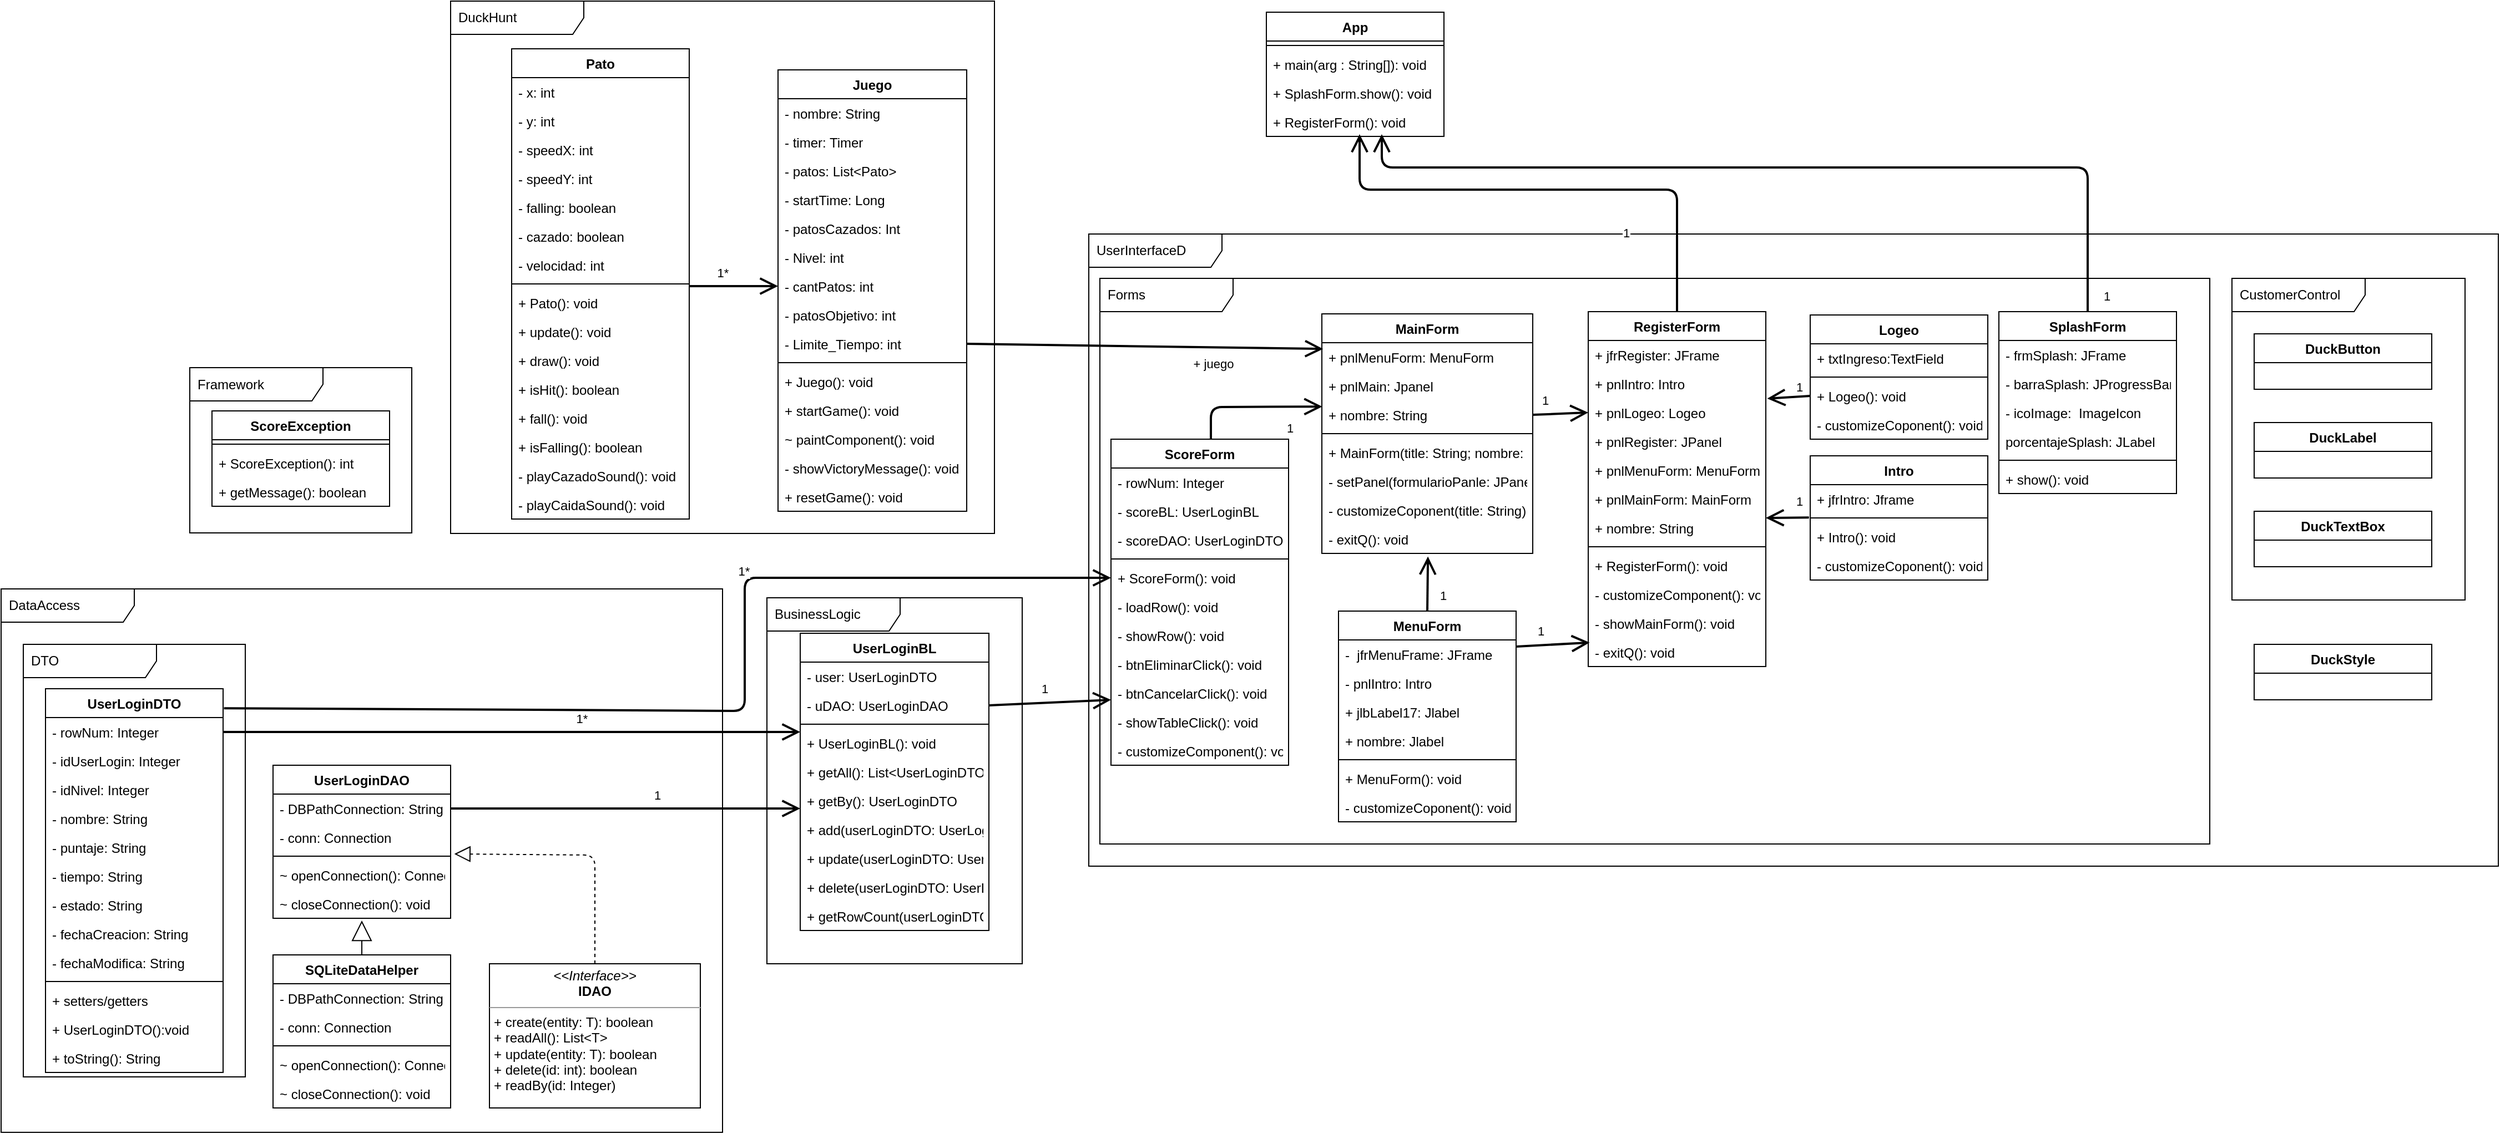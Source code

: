 <mxfile>
    <diagram id="MYpmCJZG7sY_jWjBJ4rT" name="Page-1">
        <mxGraphModel dx="1619" dy="1573" grid="1" gridSize="10" guides="1" tooltips="1" connect="1" arrows="1" fold="1" page="1" pageScale="1" pageWidth="850" pageHeight="1100" math="0" shadow="0">
            <root>
                <mxCell id="0"/>
                <mxCell id="1" parent="0"/>
                <mxCell id="252" value="DataAccess" style="shape=umlFrame;whiteSpace=wrap;html=1;width=120;height=30;boundedLbl=1;verticalAlign=middle;align=left;spacingLeft=5;" vertex="1" parent="1">
                    <mxGeometry x="-410" y="-510" width="650" height="490" as="geometry"/>
                </mxCell>
                <mxCell id="136" value="UserInterfaceD" style="shape=umlFrame;whiteSpace=wrap;html=1;width=120;height=30;boundedLbl=1;verticalAlign=middle;align=left;spacingLeft=5;" parent="1" vertex="1">
                    <mxGeometry x="570" y="-830" width="1270" height="570" as="geometry"/>
                </mxCell>
                <mxCell id="145" value="Forms" style="shape=umlFrame;whiteSpace=wrap;html=1;width=120;height=30;boundedLbl=1;verticalAlign=middle;align=left;spacingLeft=5;" vertex="1" parent="1">
                    <mxGeometry x="580" y="-790" width="1000" height="510" as="geometry"/>
                </mxCell>
                <mxCell id="135" value="DuckHunt" style="shape=umlFrame;whiteSpace=wrap;html=1;width=120;height=30;boundedLbl=1;verticalAlign=middle;align=left;spacingLeft=5;" parent="1" vertex="1">
                    <mxGeometry x="-5" y="-1040" width="490" height="480" as="geometry"/>
                </mxCell>
                <mxCell id="15" value="Juego" style="swimlane;fontStyle=1;align=center;verticalAlign=top;childLayout=stackLayout;horizontal=1;startSize=26;horizontalStack=0;resizeParent=1;resizeParentMax=0;resizeLast=0;collapsible=1;marginBottom=0;" parent="1" vertex="1">
                    <mxGeometry x="290" y="-978" width="170" height="398" as="geometry"/>
                </mxCell>
                <mxCell id="16" value="- nombre: String" style="text;strokeColor=none;fillColor=none;align=left;verticalAlign=top;spacingLeft=4;spacingRight=4;overflow=hidden;rotatable=0;points=[[0,0.5],[1,0.5]];portConstraint=eastwest;" parent="15" vertex="1">
                    <mxGeometry y="26" width="170" height="26" as="geometry"/>
                </mxCell>
                <mxCell id="71" value="- timer: Timer&#10;" style="text;strokeColor=none;fillColor=none;align=left;verticalAlign=top;spacingLeft=4;spacingRight=4;overflow=hidden;rotatable=0;points=[[0,0.5],[1,0.5]];portConstraint=eastwest;" parent="15" vertex="1">
                    <mxGeometry y="52" width="170" height="26" as="geometry"/>
                </mxCell>
                <mxCell id="70" value="- patos: List&lt;Pato&gt;&#10;" style="text;strokeColor=none;fillColor=none;align=left;verticalAlign=top;spacingLeft=4;spacingRight=4;overflow=hidden;rotatable=0;points=[[0,0.5],[1,0.5]];portConstraint=eastwest;" parent="15" vertex="1">
                    <mxGeometry y="78" width="170" height="26" as="geometry"/>
                </mxCell>
                <mxCell id="305" value="- startTime: Long&#10;" style="text;strokeColor=none;fillColor=none;align=left;verticalAlign=top;spacingLeft=4;spacingRight=4;overflow=hidden;rotatable=0;points=[[0,0.5],[1,0.5]];portConstraint=eastwest;" vertex="1" parent="15">
                    <mxGeometry y="104" width="170" height="26" as="geometry"/>
                </mxCell>
                <mxCell id="306" value="- patosCazados: Int&#10;" style="text;strokeColor=none;fillColor=none;align=left;verticalAlign=top;spacingLeft=4;spacingRight=4;overflow=hidden;rotatable=0;points=[[0,0.5],[1,0.5]];portConstraint=eastwest;" vertex="1" parent="15">
                    <mxGeometry y="130" width="170" height="26" as="geometry"/>
                </mxCell>
                <mxCell id="308" value="- Nivel: int&#10;" style="text;strokeColor=none;fillColor=none;align=left;verticalAlign=top;spacingLeft=4;spacingRight=4;overflow=hidden;rotatable=0;points=[[0,0.5],[1,0.5]];portConstraint=eastwest;" vertex="1" parent="15">
                    <mxGeometry y="156" width="170" height="26" as="geometry"/>
                </mxCell>
                <mxCell id="309" value="- cantPatos: int&#10;" style="text;strokeColor=none;fillColor=none;align=left;verticalAlign=top;spacingLeft=4;spacingRight=4;overflow=hidden;rotatable=0;points=[[0,0.5],[1,0.5]];portConstraint=eastwest;" vertex="1" parent="15">
                    <mxGeometry y="182" width="170" height="26" as="geometry"/>
                </mxCell>
                <mxCell id="310" value="- patosObjetivo: int&#10;" style="text;strokeColor=none;fillColor=none;align=left;verticalAlign=top;spacingLeft=4;spacingRight=4;overflow=hidden;rotatable=0;points=[[0,0.5],[1,0.5]];portConstraint=eastwest;" vertex="1" parent="15">
                    <mxGeometry y="208" width="170" height="26" as="geometry"/>
                </mxCell>
                <mxCell id="311" value="- Limite_Tiempo: int&#10;" style="text;strokeColor=none;fillColor=none;align=left;verticalAlign=top;spacingLeft=4;spacingRight=4;overflow=hidden;rotatable=0;points=[[0,0.5],[1,0.5]];portConstraint=eastwest;" vertex="1" parent="15">
                    <mxGeometry y="234" width="170" height="26" as="geometry"/>
                </mxCell>
                <mxCell id="17" value="" style="line;strokeWidth=1;fillColor=none;align=left;verticalAlign=middle;spacingTop=-1;spacingLeft=3;spacingRight=3;rotatable=0;labelPosition=right;points=[];portConstraint=eastwest;strokeColor=inherit;" parent="15" vertex="1">
                    <mxGeometry y="260" width="170" height="8" as="geometry"/>
                </mxCell>
                <mxCell id="61" value="+ Juego(): void" style="text;strokeColor=none;fillColor=none;align=left;verticalAlign=top;spacingLeft=4;spacingRight=4;overflow=hidden;rotatable=0;points=[[0,0.5],[1,0.5]];portConstraint=eastwest;" parent="15" vertex="1">
                    <mxGeometry y="268" width="170" height="26" as="geometry"/>
                </mxCell>
                <mxCell id="73" value="+ startGame(): void" style="text;strokeColor=none;fillColor=none;align=left;verticalAlign=top;spacingLeft=4;spacingRight=4;overflow=hidden;rotatable=0;points=[[0,0.5],[1,0.5]];portConstraint=eastwest;" parent="15" vertex="1">
                    <mxGeometry y="294" width="170" height="26" as="geometry"/>
                </mxCell>
                <mxCell id="77" value="~ paintComponent(): void" style="text;strokeColor=none;fillColor=none;align=left;verticalAlign=top;spacingLeft=4;spacingRight=4;overflow=hidden;rotatable=0;points=[[0,0.5],[1,0.5]];portConstraint=eastwest;" parent="15" vertex="1">
                    <mxGeometry y="320" width="170" height="26" as="geometry"/>
                </mxCell>
                <mxCell id="60" value="- showVictoryMessage(): void" style="text;strokeColor=none;fillColor=none;align=left;verticalAlign=top;spacingLeft=4;spacingRight=4;overflow=hidden;rotatable=0;points=[[0,0.5],[1,0.5]];portConstraint=eastwest;" parent="15" vertex="1">
                    <mxGeometry y="346" width="170" height="26" as="geometry"/>
                </mxCell>
                <mxCell id="85" value="+ resetGame(): void" style="text;strokeColor=none;fillColor=none;align=left;verticalAlign=top;spacingLeft=4;spacingRight=4;overflow=hidden;rotatable=0;points=[[0,0.5],[1,0.5]];portConstraint=eastwest;" parent="15" vertex="1">
                    <mxGeometry y="372" width="170" height="26" as="geometry"/>
                </mxCell>
                <mxCell id="34" value="App" style="swimlane;fontStyle=1;align=center;verticalAlign=top;childLayout=stackLayout;horizontal=1;startSize=26;horizontalStack=0;resizeParent=1;resizeParentMax=0;resizeLast=0;collapsible=1;marginBottom=0;" parent="1" vertex="1">
                    <mxGeometry x="730" y="-1030" width="160" height="112" as="geometry"/>
                </mxCell>
                <mxCell id="36" value="" style="line;strokeWidth=1;fillColor=none;align=left;verticalAlign=middle;spacingTop=-1;spacingLeft=3;spacingRight=3;rotatable=0;labelPosition=right;points=[];portConstraint=eastwest;strokeColor=inherit;" parent="34" vertex="1">
                    <mxGeometry y="26" width="160" height="8" as="geometry"/>
                </mxCell>
                <mxCell id="37" value="+ main(arg : String[]): void" style="text;strokeColor=none;fillColor=none;align=left;verticalAlign=top;spacingLeft=4;spacingRight=4;overflow=hidden;rotatable=0;points=[[0,0.5],[1,0.5]];portConstraint=eastwest;" parent="34" vertex="1">
                    <mxGeometry y="34" width="160" height="26" as="geometry"/>
                </mxCell>
                <mxCell id="333" value="+ SplashForm.show(): void" style="text;strokeColor=none;fillColor=none;align=left;verticalAlign=top;spacingLeft=4;spacingRight=4;overflow=hidden;rotatable=0;points=[[0,0.5],[1,0.5]];portConstraint=eastwest;" vertex="1" parent="34">
                    <mxGeometry y="60" width="160" height="26" as="geometry"/>
                </mxCell>
                <mxCell id="334" value="+ RegisterForm(): void" style="text;strokeColor=none;fillColor=none;align=left;verticalAlign=top;spacingLeft=4;spacingRight=4;overflow=hidden;rotatable=0;points=[[0,0.5],[1,0.5]];portConstraint=eastwest;" vertex="1" parent="34">
                    <mxGeometry y="86" width="160" height="26" as="geometry"/>
                </mxCell>
                <mxCell id="39" value="Pato" style="swimlane;fontStyle=1;align=center;verticalAlign=top;childLayout=stackLayout;horizontal=1;startSize=26;horizontalStack=0;resizeParent=1;resizeParentMax=0;resizeLast=0;collapsible=1;marginBottom=0;" parent="1" vertex="1">
                    <mxGeometry x="50" y="-997" width="160" height="424" as="geometry"/>
                </mxCell>
                <mxCell id="315" value="- x: int" style="text;strokeColor=none;fillColor=none;align=left;verticalAlign=top;spacingLeft=4;spacingRight=4;overflow=hidden;rotatable=0;points=[[0,0.5],[1,0.5]];portConstraint=eastwest;" vertex="1" parent="39">
                    <mxGeometry y="26" width="160" height="26" as="geometry"/>
                </mxCell>
                <mxCell id="323" value="- y: int" style="text;strokeColor=none;fillColor=none;align=left;verticalAlign=top;spacingLeft=4;spacingRight=4;overflow=hidden;rotatable=0;points=[[0,0.5],[1,0.5]];portConstraint=eastwest;" vertex="1" parent="39">
                    <mxGeometry y="52" width="160" height="26" as="geometry"/>
                </mxCell>
                <mxCell id="316" value="- speedX: int" style="text;strokeColor=none;fillColor=none;align=left;verticalAlign=top;spacingLeft=4;spacingRight=4;overflow=hidden;rotatable=0;points=[[0,0.5],[1,0.5]];portConstraint=eastwest;" vertex="1" parent="39">
                    <mxGeometry y="78" width="160" height="26" as="geometry"/>
                </mxCell>
                <mxCell id="40" value="- speedY: int" style="text;strokeColor=none;fillColor=none;align=left;verticalAlign=top;spacingLeft=4;spacingRight=4;overflow=hidden;rotatable=0;points=[[0,0.5],[1,0.5]];portConstraint=eastwest;" parent="39" vertex="1">
                    <mxGeometry y="104" width="160" height="26" as="geometry"/>
                </mxCell>
                <mxCell id="317" value="- falling: boolean" style="text;strokeColor=none;fillColor=none;align=left;verticalAlign=top;spacingLeft=4;spacingRight=4;overflow=hidden;rotatable=0;points=[[0,0.5],[1,0.5]];portConstraint=eastwest;" vertex="1" parent="39">
                    <mxGeometry y="130" width="160" height="26" as="geometry"/>
                </mxCell>
                <mxCell id="318" value="- cazado: boolean" style="text;strokeColor=none;fillColor=none;align=left;verticalAlign=top;spacingLeft=4;spacingRight=4;overflow=hidden;rotatable=0;points=[[0,0.5],[1,0.5]];portConstraint=eastwest;" vertex="1" parent="39">
                    <mxGeometry y="156" width="160" height="26" as="geometry"/>
                </mxCell>
                <mxCell id="90" value="- velocidad: int" style="text;strokeColor=none;fillColor=none;align=left;verticalAlign=top;spacingLeft=4;spacingRight=4;overflow=hidden;rotatable=0;points=[[0,0.5],[1,0.5]];portConstraint=eastwest;" parent="39" vertex="1">
                    <mxGeometry y="182" width="160" height="26" as="geometry"/>
                </mxCell>
                <mxCell id="41" value="" style="line;strokeWidth=1;fillColor=none;align=left;verticalAlign=middle;spacingTop=-1;spacingLeft=3;spacingRight=3;rotatable=0;labelPosition=right;points=[];portConstraint=eastwest;strokeColor=inherit;" parent="39" vertex="1">
                    <mxGeometry y="208" width="160" height="8" as="geometry"/>
                </mxCell>
                <mxCell id="92" value="+ Pato(): void" style="text;strokeColor=none;fillColor=none;align=left;verticalAlign=top;spacingLeft=4;spacingRight=4;overflow=hidden;rotatable=0;points=[[0,0.5],[1,0.5]];portConstraint=eastwest;" parent="39" vertex="1">
                    <mxGeometry y="216" width="160" height="26" as="geometry"/>
                </mxCell>
                <mxCell id="93" value="+ update(): void" style="text;strokeColor=none;fillColor=none;align=left;verticalAlign=top;spacingLeft=4;spacingRight=4;overflow=hidden;rotatable=0;points=[[0,0.5],[1,0.5]];portConstraint=eastwest;" parent="39" vertex="1">
                    <mxGeometry y="242" width="160" height="26" as="geometry"/>
                </mxCell>
                <mxCell id="313" value="+ draw(): void" style="text;strokeColor=none;fillColor=none;align=left;verticalAlign=top;spacingLeft=4;spacingRight=4;overflow=hidden;rotatable=0;points=[[0,0.5],[1,0.5]];portConstraint=eastwest;" vertex="1" parent="39">
                    <mxGeometry y="268" width="160" height="26" as="geometry"/>
                </mxCell>
                <mxCell id="324" value="+ isHit(): boolean" style="text;strokeColor=none;fillColor=none;align=left;verticalAlign=top;spacingLeft=4;spacingRight=4;overflow=hidden;rotatable=0;points=[[0,0.5],[1,0.5]];portConstraint=eastwest;" vertex="1" parent="39">
                    <mxGeometry y="294" width="160" height="26" as="geometry"/>
                </mxCell>
                <mxCell id="325" value="+ fall(): void" style="text;strokeColor=none;fillColor=none;align=left;verticalAlign=top;spacingLeft=4;spacingRight=4;overflow=hidden;rotatable=0;points=[[0,0.5],[1,0.5]];portConstraint=eastwest;" vertex="1" parent="39">
                    <mxGeometry y="320" width="160" height="26" as="geometry"/>
                </mxCell>
                <mxCell id="326" value="+ isFalling(): boolean" style="text;strokeColor=none;fillColor=none;align=left;verticalAlign=top;spacingLeft=4;spacingRight=4;overflow=hidden;rotatable=0;points=[[0,0.5],[1,0.5]];portConstraint=eastwest;" vertex="1" parent="39">
                    <mxGeometry y="346" width="160" height="26" as="geometry"/>
                </mxCell>
                <mxCell id="327" value="- playCazadoSound(): void" style="text;strokeColor=none;fillColor=none;align=left;verticalAlign=top;spacingLeft=4;spacingRight=4;overflow=hidden;rotatable=0;points=[[0,0.5],[1,0.5]];portConstraint=eastwest;" vertex="1" parent="39">
                    <mxGeometry y="372" width="160" height="26" as="geometry"/>
                </mxCell>
                <mxCell id="329" value="- playCaidaSound(): void" style="text;strokeColor=none;fillColor=none;align=left;verticalAlign=top;spacingLeft=4;spacingRight=4;overflow=hidden;rotatable=0;points=[[0,0.5],[1,0.5]];portConstraint=eastwest;" vertex="1" parent="39">
                    <mxGeometry y="398" width="160" height="26" as="geometry"/>
                </mxCell>
                <mxCell id="108" value="" style="endArrow=open;endFill=1;endSize=12;html=1;strokeWidth=2;exitX=1;exitY=0.5;exitDx=0;exitDy=0;entryX=0.006;entryY=0.215;entryDx=0;entryDy=0;entryPerimeter=0;" parent="1" edge="1" target="123" source="311">
                    <mxGeometry width="160" relative="1" as="geometry">
                        <mxPoint x="440" y="-973.0" as="sourcePoint"/>
                        <mxPoint x="640" y="-660" as="targetPoint"/>
                        <Array as="points"/>
                    </mxGeometry>
                </mxCell>
                <mxCell id="109" value="+ juego" style="edgeLabel;html=1;align=center;verticalAlign=middle;resizable=0;points=[];" parent="108" vertex="1" connectable="0">
                    <mxGeometry x="0.515" y="4" relative="1" as="geometry">
                        <mxPoint x="-22" y="18" as="offset"/>
                    </mxGeometry>
                </mxCell>
                <mxCell id="122" value="MainForm" style="swimlane;fontStyle=1;align=center;verticalAlign=top;childLayout=stackLayout;horizontal=1;startSize=26;horizontalStack=0;resizeParent=1;resizeParentMax=0;resizeLast=0;collapsible=1;marginBottom=0;" parent="1" vertex="1">
                    <mxGeometry x="780" y="-758" width="190" height="216" as="geometry"/>
                </mxCell>
                <mxCell id="123" value="+ pnlMenuForm: MenuForm" style="text;strokeColor=none;fillColor=none;align=left;verticalAlign=top;spacingLeft=4;spacingRight=4;overflow=hidden;rotatable=0;points=[[0,0.5],[1,0.5]];portConstraint=eastwest;" parent="122" vertex="1">
                    <mxGeometry y="26" width="190" height="26" as="geometry"/>
                </mxCell>
                <mxCell id="125" value="+ pnlMain: Jpanel&#10;" style="text;strokeColor=none;fillColor=none;align=left;verticalAlign=top;spacingLeft=4;spacingRight=4;overflow=hidden;rotatable=0;points=[[0,0.5],[1,0.5]];portConstraint=eastwest;" parent="122" vertex="1">
                    <mxGeometry y="52" width="190" height="26" as="geometry"/>
                </mxCell>
                <mxCell id="160" value="+ nombre: String&#10;" style="text;strokeColor=none;fillColor=none;align=left;verticalAlign=top;spacingLeft=4;spacingRight=4;overflow=hidden;rotatable=0;points=[[0,0.5],[1,0.5]];portConstraint=eastwest;" vertex="1" parent="122">
                    <mxGeometry y="78" width="190" height="26" as="geometry"/>
                </mxCell>
                <mxCell id="126" value="" style="line;strokeWidth=1;fillColor=none;align=left;verticalAlign=middle;spacingTop=-1;spacingLeft=3;spacingRight=3;rotatable=0;labelPosition=right;points=[];portConstraint=eastwest;strokeColor=inherit;" parent="122" vertex="1">
                    <mxGeometry y="104" width="190" height="8" as="geometry"/>
                </mxCell>
                <mxCell id="128" value="+ MainForm(title: String; nombre: String): void" style="text;strokeColor=none;fillColor=none;align=left;verticalAlign=top;spacingLeft=4;spacingRight=4;overflow=hidden;rotatable=0;points=[[0,0.5],[1,0.5]];portConstraint=eastwest;" parent="122" vertex="1">
                    <mxGeometry y="112" width="190" height="26" as="geometry"/>
                </mxCell>
                <mxCell id="161" value="- setPanel(formularioPanle: JPanel): void" style="text;strokeColor=none;fillColor=none;align=left;verticalAlign=top;spacingLeft=4;spacingRight=4;overflow=hidden;rotatable=0;points=[[0,0.5],[1,0.5]];portConstraint=eastwest;" vertex="1" parent="122">
                    <mxGeometry y="138" width="190" height="26" as="geometry"/>
                </mxCell>
                <mxCell id="129" value="- customizeCoponent(title: String): void" style="text;strokeColor=none;fillColor=none;align=left;verticalAlign=top;spacingLeft=4;spacingRight=4;overflow=hidden;rotatable=0;points=[[0,0.5],[1,0.5]];portConstraint=eastwest;" parent="122" vertex="1">
                    <mxGeometry y="164" width="190" height="26" as="geometry"/>
                </mxCell>
                <mxCell id="162" value="- exitQ(): void" style="text;strokeColor=none;fillColor=none;align=left;verticalAlign=top;spacingLeft=4;spacingRight=4;overflow=hidden;rotatable=0;points=[[0,0.5],[1,0.5]];portConstraint=eastwest;" vertex="1" parent="122">
                    <mxGeometry y="190" width="190" height="26" as="geometry"/>
                </mxCell>
                <mxCell id="133" value="" style="endArrow=open;endFill=1;endSize=12;html=1;strokeWidth=2;exitX=0.5;exitY=0;exitDx=0;exitDy=0;" parent="1" source="147" edge="1">
                    <mxGeometry width="160" relative="1" as="geometry">
                        <mxPoint x="690.0" y="-830.0" as="sourcePoint"/>
                        <mxPoint x="814" y="-920" as="targetPoint"/>
                        <Array as="points">
                            <mxPoint x="1100" y="-870"/>
                            <mxPoint x="814" y="-870"/>
                        </Array>
                    </mxGeometry>
                </mxCell>
                <mxCell id="212" value="1" style="edgeLabel;html=1;align=center;verticalAlign=middle;resizable=0;points=[];" vertex="1" connectable="0" parent="133">
                    <mxGeometry x="-0.237" y="-2" relative="1" as="geometry">
                        <mxPoint x="14" y="41" as="offset"/>
                    </mxGeometry>
                </mxCell>
                <mxCell id="137" value="SplashForm" style="swimlane;fontStyle=1;align=center;verticalAlign=top;childLayout=stackLayout;horizontal=1;startSize=26;horizontalStack=0;resizeParent=1;resizeParentMax=0;resizeLast=0;collapsible=1;marginBottom=0;" parent="1" vertex="1">
                    <mxGeometry x="1390" y="-760" width="160" height="164" as="geometry"/>
                </mxCell>
                <mxCell id="206" value="- frmSplash: JFrame" style="text;strokeColor=none;fillColor=none;align=left;verticalAlign=top;spacingLeft=4;spacingRight=4;overflow=hidden;rotatable=0;points=[[0,0.5],[1,0.5]];portConstraint=eastwest;" vertex="1" parent="137">
                    <mxGeometry y="26" width="160" height="26" as="geometry"/>
                </mxCell>
                <mxCell id="207" value="- barraSplash: JProgressBar" style="text;strokeColor=none;fillColor=none;align=left;verticalAlign=top;spacingLeft=4;spacingRight=4;overflow=hidden;rotatable=0;points=[[0,0.5],[1,0.5]];portConstraint=eastwest;" vertex="1" parent="137">
                    <mxGeometry y="52" width="160" height="26" as="geometry"/>
                </mxCell>
                <mxCell id="209" value="- icoImage:  ImageIcon" style="text;strokeColor=none;fillColor=none;align=left;verticalAlign=top;spacingLeft=4;spacingRight=4;overflow=hidden;rotatable=0;points=[[0,0.5],[1,0.5]];portConstraint=eastwest;" vertex="1" parent="137">
                    <mxGeometry y="78" width="160" height="26" as="geometry"/>
                </mxCell>
                <mxCell id="210" value="porcentajeSplash: JLabel" style="text;strokeColor=none;fillColor=none;align=left;verticalAlign=top;spacingLeft=4;spacingRight=4;overflow=hidden;rotatable=0;points=[[0,0.5],[1,0.5]];portConstraint=eastwest;" vertex="1" parent="137">
                    <mxGeometry y="104" width="160" height="26" as="geometry"/>
                </mxCell>
                <mxCell id="140" value="" style="line;strokeWidth=1;fillColor=none;align=left;verticalAlign=middle;spacingTop=-1;spacingLeft=3;spacingRight=3;rotatable=0;labelPosition=right;points=[];portConstraint=eastwest;strokeColor=inherit;" parent="137" vertex="1">
                    <mxGeometry y="130" width="160" height="8" as="geometry"/>
                </mxCell>
                <mxCell id="141" value="+ show(): void" style="text;strokeColor=none;fillColor=none;align=left;verticalAlign=top;spacingLeft=4;spacingRight=4;overflow=hidden;rotatable=0;points=[[0,0.5],[1,0.5]];portConstraint=eastwest;" parent="137" vertex="1">
                    <mxGeometry y="138" width="160" height="26" as="geometry"/>
                </mxCell>
                <mxCell id="142" value="1" style="endArrow=open;endFill=1;endSize=12;html=1;strokeWidth=2;exitX=0.5;exitY=0;exitDx=0;exitDy=0;" edge="1" parent="1" source="137">
                    <mxGeometry x="-0.963" y="-17" width="160" relative="1" as="geometry">
                        <mxPoint x="853.92" y="-779.968" as="sourcePoint"/>
                        <mxPoint x="834" y="-920" as="targetPoint"/>
                        <Array as="points">
                            <mxPoint x="1470" y="-890"/>
                            <mxPoint x="834" y="-890"/>
                        </Array>
                        <mxPoint as="offset"/>
                    </mxGeometry>
                </mxCell>
                <mxCell id="146" value="CustomerControl" style="shape=umlFrame;whiteSpace=wrap;html=1;width=120;height=30;boundedLbl=1;verticalAlign=middle;align=left;spacingLeft=5;" vertex="1" parent="1">
                    <mxGeometry x="1600" y="-790" width="210" height="290" as="geometry"/>
                </mxCell>
                <mxCell id="147" value="RegisterForm" style="swimlane;fontStyle=1;align=center;verticalAlign=top;childLayout=stackLayout;horizontal=1;startSize=26;horizontalStack=0;resizeParent=1;resizeParentMax=0;resizeLast=0;collapsible=1;marginBottom=0;" vertex="1" parent="1">
                    <mxGeometry x="1020" y="-760" width="160" height="320" as="geometry"/>
                </mxCell>
                <mxCell id="148" value="+ jfrRegister: JFrame" style="text;strokeColor=none;fillColor=none;align=left;verticalAlign=top;spacingLeft=4;spacingRight=4;overflow=hidden;rotatable=0;points=[[0,0.5],[1,0.5]];portConstraint=eastwest;" vertex="1" parent="147">
                    <mxGeometry y="26" width="160" height="26" as="geometry"/>
                </mxCell>
                <mxCell id="149" value="+ pnlIntro: Intro&#10;" style="text;strokeColor=none;fillColor=none;align=left;verticalAlign=top;spacingLeft=4;spacingRight=4;overflow=hidden;rotatable=0;points=[[0,0.5],[1,0.5]];portConstraint=eastwest;" vertex="1" parent="147">
                    <mxGeometry y="52" width="160" height="26" as="geometry"/>
                </mxCell>
                <mxCell id="150" value="+ pnlLogeo: Logeo&#10;" style="text;strokeColor=none;fillColor=none;align=left;verticalAlign=top;spacingLeft=4;spacingRight=4;overflow=hidden;rotatable=0;points=[[0,0.5],[1,0.5]];portConstraint=eastwest;" vertex="1" parent="147">
                    <mxGeometry y="78" width="160" height="26" as="geometry"/>
                </mxCell>
                <mxCell id="154" value="+ pnlRegister: JPanel&#10;" style="text;strokeColor=none;fillColor=none;align=left;verticalAlign=top;spacingLeft=4;spacingRight=4;overflow=hidden;rotatable=0;points=[[0,0.5],[1,0.5]];portConstraint=eastwest;" vertex="1" parent="147">
                    <mxGeometry y="104" width="160" height="26" as="geometry"/>
                </mxCell>
                <mxCell id="155" value="+ pnlMenuForm: MenuForm&#10;" style="text;strokeColor=none;fillColor=none;align=left;verticalAlign=top;spacingLeft=4;spacingRight=4;overflow=hidden;rotatable=0;points=[[0,0.5],[1,0.5]];portConstraint=eastwest;" vertex="1" parent="147">
                    <mxGeometry y="130" width="160" height="26" as="geometry"/>
                </mxCell>
                <mxCell id="156" value="+ pnlMainForm: MainForm&#10;" style="text;strokeColor=none;fillColor=none;align=left;verticalAlign=top;spacingLeft=4;spacingRight=4;overflow=hidden;rotatable=0;points=[[0,0.5],[1,0.5]];portConstraint=eastwest;" vertex="1" parent="147">
                    <mxGeometry y="156" width="160" height="26" as="geometry"/>
                </mxCell>
                <mxCell id="157" value="+ nombre: String&#10;" style="text;strokeColor=none;fillColor=none;align=left;verticalAlign=top;spacingLeft=4;spacingRight=4;overflow=hidden;rotatable=0;points=[[0,0.5],[1,0.5]];portConstraint=eastwest;" vertex="1" parent="147">
                    <mxGeometry y="182" width="160" height="26" as="geometry"/>
                </mxCell>
                <mxCell id="151" value="" style="line;strokeWidth=1;fillColor=none;align=left;verticalAlign=middle;spacingTop=-1;spacingLeft=3;spacingRight=3;rotatable=0;labelPosition=right;points=[];portConstraint=eastwest;strokeColor=inherit;" vertex="1" parent="147">
                    <mxGeometry y="208" width="160" height="8" as="geometry"/>
                </mxCell>
                <mxCell id="152" value="+ RegisterForm(): void" style="text;strokeColor=none;fillColor=none;align=left;verticalAlign=top;spacingLeft=4;spacingRight=4;overflow=hidden;rotatable=0;points=[[0,0.5],[1,0.5]];portConstraint=eastwest;" vertex="1" parent="147">
                    <mxGeometry y="216" width="160" height="26" as="geometry"/>
                </mxCell>
                <mxCell id="153" value="- customizeComponent(): void" style="text;strokeColor=none;fillColor=none;align=left;verticalAlign=top;spacingLeft=4;spacingRight=4;overflow=hidden;rotatable=0;points=[[0,0.5],[1,0.5]];portConstraint=eastwest;" vertex="1" parent="147">
                    <mxGeometry y="242" width="160" height="26" as="geometry"/>
                </mxCell>
                <mxCell id="158" value="- showMainForm(): void" style="text;strokeColor=none;fillColor=none;align=left;verticalAlign=top;spacingLeft=4;spacingRight=4;overflow=hidden;rotatable=0;points=[[0,0.5],[1,0.5]];portConstraint=eastwest;" vertex="1" parent="147">
                    <mxGeometry y="268" width="160" height="26" as="geometry"/>
                </mxCell>
                <mxCell id="159" value="- exitQ(): void" style="text;strokeColor=none;fillColor=none;align=left;verticalAlign=top;spacingLeft=4;spacingRight=4;overflow=hidden;rotatable=0;points=[[0,0.5],[1,0.5]];portConstraint=eastwest;" vertex="1" parent="147">
                    <mxGeometry y="294" width="160" height="26" as="geometry"/>
                </mxCell>
                <mxCell id="163" value="MenuForm" style="swimlane;fontStyle=1;align=center;verticalAlign=top;childLayout=stackLayout;horizontal=1;startSize=26;horizontalStack=0;resizeParent=1;resizeParentMax=0;resizeLast=0;collapsible=1;marginBottom=0;" vertex="1" parent="1">
                    <mxGeometry x="795" y="-490" width="160" height="190" as="geometry"/>
                </mxCell>
                <mxCell id="164" value="-  jfrMenuFrame: JFrame" style="text;strokeColor=none;fillColor=none;align=left;verticalAlign=top;spacingLeft=4;spacingRight=4;overflow=hidden;rotatable=0;points=[[0,0.5],[1,0.5]];portConstraint=eastwest;" vertex="1" parent="163">
                    <mxGeometry y="26" width="160" height="26" as="geometry"/>
                </mxCell>
                <mxCell id="165" value="- pnlIntro: Intro&#10;" style="text;strokeColor=none;fillColor=none;align=left;verticalAlign=top;spacingLeft=4;spacingRight=4;overflow=hidden;rotatable=0;points=[[0,0.5],[1,0.5]];portConstraint=eastwest;" vertex="1" parent="163">
                    <mxGeometry y="52" width="160" height="26" as="geometry"/>
                </mxCell>
                <mxCell id="166" value="+ jlbLabel17: Jlabel&#10;" style="text;strokeColor=none;fillColor=none;align=left;verticalAlign=top;spacingLeft=4;spacingRight=4;overflow=hidden;rotatable=0;points=[[0,0.5],[1,0.5]];portConstraint=eastwest;" vertex="1" parent="163">
                    <mxGeometry y="78" width="160" height="26" as="geometry"/>
                </mxCell>
                <mxCell id="167" value="+ nombre: Jlabel&#10;" style="text;strokeColor=none;fillColor=none;align=left;verticalAlign=top;spacingLeft=4;spacingRight=4;overflow=hidden;rotatable=0;points=[[0,0.5],[1,0.5]];portConstraint=eastwest;" vertex="1" parent="163">
                    <mxGeometry y="104" width="160" height="26" as="geometry"/>
                </mxCell>
                <mxCell id="168" value="" style="line;strokeWidth=1;fillColor=none;align=left;verticalAlign=middle;spacingTop=-1;spacingLeft=3;spacingRight=3;rotatable=0;labelPosition=right;points=[];portConstraint=eastwest;strokeColor=inherit;" vertex="1" parent="163">
                    <mxGeometry y="130" width="160" height="8" as="geometry"/>
                </mxCell>
                <mxCell id="169" value="+ MenuForm(): void" style="text;strokeColor=none;fillColor=none;align=left;verticalAlign=top;spacingLeft=4;spacingRight=4;overflow=hidden;rotatable=0;points=[[0,0.5],[1,0.5]];portConstraint=eastwest;" vertex="1" parent="163">
                    <mxGeometry y="138" width="160" height="26" as="geometry"/>
                </mxCell>
                <mxCell id="171" value="- customizeCoponent(): void" style="text;strokeColor=none;fillColor=none;align=left;verticalAlign=top;spacingLeft=4;spacingRight=4;overflow=hidden;rotatable=0;points=[[0,0.5],[1,0.5]];portConstraint=eastwest;" vertex="1" parent="163">
                    <mxGeometry y="164" width="160" height="26" as="geometry"/>
                </mxCell>
                <mxCell id="174" value="Logeo" style="swimlane;fontStyle=1;align=center;verticalAlign=top;childLayout=stackLayout;horizontal=1;startSize=26;horizontalStack=0;resizeParent=1;resizeParentMax=0;resizeLast=0;collapsible=1;marginBottom=0;" vertex="1" parent="1">
                    <mxGeometry x="1220" y="-757" width="160" height="112" as="geometry"/>
                </mxCell>
                <mxCell id="177" value="+ txtIngreso:TextField" style="text;strokeColor=none;fillColor=none;align=left;verticalAlign=top;spacingLeft=4;spacingRight=4;overflow=hidden;rotatable=0;points=[[0,0.5],[1,0.5]];portConstraint=eastwest;" vertex="1" parent="174">
                    <mxGeometry y="26" width="160" height="26" as="geometry"/>
                </mxCell>
                <mxCell id="178" value="" style="line;strokeWidth=1;fillColor=none;align=left;verticalAlign=middle;spacingTop=-1;spacingLeft=3;spacingRight=3;rotatable=0;labelPosition=right;points=[];portConstraint=eastwest;strokeColor=inherit;" vertex="1" parent="174">
                    <mxGeometry y="52" width="160" height="8" as="geometry"/>
                </mxCell>
                <mxCell id="179" value="+ Logeo(): void" style="text;strokeColor=none;fillColor=none;align=left;verticalAlign=top;spacingLeft=4;spacingRight=4;overflow=hidden;rotatable=0;points=[[0,0.5],[1,0.5]];portConstraint=eastwest;" vertex="1" parent="174">
                    <mxGeometry y="60" width="160" height="26" as="geometry"/>
                </mxCell>
                <mxCell id="181" value="- customizeCoponent(): void" style="text;strokeColor=none;fillColor=none;align=left;verticalAlign=top;spacingLeft=4;spacingRight=4;overflow=hidden;rotatable=0;points=[[0,0.5],[1,0.5]];portConstraint=eastwest;" vertex="1" parent="174">
                    <mxGeometry y="86" width="160" height="26" as="geometry"/>
                </mxCell>
                <mxCell id="184" value="Intro" style="swimlane;fontStyle=1;align=center;verticalAlign=top;childLayout=stackLayout;horizontal=1;startSize=26;horizontalStack=0;resizeParent=1;resizeParentMax=0;resizeLast=0;collapsible=1;marginBottom=0;" vertex="1" parent="1">
                    <mxGeometry x="1220" y="-630" width="160" height="112" as="geometry"/>
                </mxCell>
                <mxCell id="185" value="+ jfrIntro: Jframe" style="text;strokeColor=none;fillColor=none;align=left;verticalAlign=top;spacingLeft=4;spacingRight=4;overflow=hidden;rotatable=0;points=[[0,0.5],[1,0.5]];portConstraint=eastwest;" vertex="1" parent="184">
                    <mxGeometry y="26" width="160" height="26" as="geometry"/>
                </mxCell>
                <mxCell id="188" value="" style="line;strokeWidth=1;fillColor=none;align=left;verticalAlign=middle;spacingTop=-1;spacingLeft=3;spacingRight=3;rotatable=0;labelPosition=right;points=[];portConstraint=eastwest;strokeColor=inherit;" vertex="1" parent="184">
                    <mxGeometry y="52" width="160" height="8" as="geometry"/>
                </mxCell>
                <mxCell id="189" value="+ Intro(): void" style="text;strokeColor=none;fillColor=none;align=left;verticalAlign=top;spacingLeft=4;spacingRight=4;overflow=hidden;rotatable=0;points=[[0,0.5],[1,0.5]];portConstraint=eastwest;" vertex="1" parent="184">
                    <mxGeometry y="60" width="160" height="26" as="geometry"/>
                </mxCell>
                <mxCell id="190" value="- customizeCoponent(): void" style="text;strokeColor=none;fillColor=none;align=left;verticalAlign=top;spacingLeft=4;spacingRight=4;overflow=hidden;rotatable=0;points=[[0,0.5],[1,0.5]];portConstraint=eastwest;" vertex="1" parent="184">
                    <mxGeometry y="86" width="160" height="26" as="geometry"/>
                </mxCell>
                <mxCell id="191" value="ScoreForm" style="swimlane;fontStyle=1;align=center;verticalAlign=top;childLayout=stackLayout;horizontal=1;startSize=26;horizontalStack=0;resizeParent=1;resizeParentMax=0;resizeLast=0;collapsible=1;marginBottom=0;" vertex="1" parent="1">
                    <mxGeometry x="590" y="-645" width="160" height="294" as="geometry"/>
                </mxCell>
                <mxCell id="192" value="- rowNum: Integer" style="text;strokeColor=none;fillColor=none;align=left;verticalAlign=top;spacingLeft=4;spacingRight=4;overflow=hidden;rotatable=0;points=[[0,0.5],[1,0.5]];portConstraint=eastwest;" vertex="1" parent="191">
                    <mxGeometry y="26" width="160" height="26" as="geometry"/>
                </mxCell>
                <mxCell id="197" value="- scoreBL: UserLoginBL" style="text;strokeColor=none;fillColor=none;align=left;verticalAlign=top;spacingLeft=4;spacingRight=4;overflow=hidden;rotatable=0;points=[[0,0.5],[1,0.5]];portConstraint=eastwest;" vertex="1" parent="191">
                    <mxGeometry y="52" width="160" height="26" as="geometry"/>
                </mxCell>
                <mxCell id="193" value="- scoreDAO: UserLoginDTO" style="text;strokeColor=none;fillColor=none;align=left;verticalAlign=top;spacingLeft=4;spacingRight=4;overflow=hidden;rotatable=0;points=[[0,0.5],[1,0.5]];portConstraint=eastwest;" vertex="1" parent="191">
                    <mxGeometry y="78" width="160" height="26" as="geometry"/>
                </mxCell>
                <mxCell id="194" value="" style="line;strokeWidth=1;fillColor=none;align=left;verticalAlign=middle;spacingTop=-1;spacingLeft=3;spacingRight=3;rotatable=0;labelPosition=right;points=[];portConstraint=eastwest;strokeColor=inherit;" vertex="1" parent="191">
                    <mxGeometry y="104" width="160" height="8" as="geometry"/>
                </mxCell>
                <mxCell id="195" value="+ ScoreForm(): void" style="text;strokeColor=none;fillColor=none;align=left;verticalAlign=top;spacingLeft=4;spacingRight=4;overflow=hidden;rotatable=0;points=[[0,0.5],[1,0.5]];portConstraint=eastwest;" vertex="1" parent="191">
                    <mxGeometry y="112" width="160" height="26" as="geometry"/>
                </mxCell>
                <mxCell id="199" value="- loadRow(): void" style="text;strokeColor=none;fillColor=none;align=left;verticalAlign=top;spacingLeft=4;spacingRight=4;overflow=hidden;rotatable=0;points=[[0,0.5],[1,0.5]];portConstraint=eastwest;" vertex="1" parent="191">
                    <mxGeometry y="138" width="160" height="26" as="geometry"/>
                </mxCell>
                <mxCell id="200" value="- showRow(): void" style="text;strokeColor=none;fillColor=none;align=left;verticalAlign=top;spacingLeft=4;spacingRight=4;overflow=hidden;rotatable=0;points=[[0,0.5],[1,0.5]];portConstraint=eastwest;" vertex="1" parent="191">
                    <mxGeometry y="164" width="160" height="26" as="geometry"/>
                </mxCell>
                <mxCell id="196" value="- btnEliminarClick(): void" style="text;strokeColor=none;fillColor=none;align=left;verticalAlign=top;spacingLeft=4;spacingRight=4;overflow=hidden;rotatable=0;points=[[0,0.5],[1,0.5]];portConstraint=eastwest;" vertex="1" parent="191">
                    <mxGeometry y="190" width="160" height="26" as="geometry"/>
                </mxCell>
                <mxCell id="202" value="- btnCancelarClick(): void" style="text;strokeColor=none;fillColor=none;align=left;verticalAlign=top;spacingLeft=4;spacingRight=4;overflow=hidden;rotatable=0;points=[[0,0.5],[1,0.5]];portConstraint=eastwest;" vertex="1" parent="191">
                    <mxGeometry y="216" width="160" height="26" as="geometry"/>
                </mxCell>
                <mxCell id="203" value="- showTableClick(): void" style="text;strokeColor=none;fillColor=none;align=left;verticalAlign=top;spacingLeft=4;spacingRight=4;overflow=hidden;rotatable=0;points=[[0,0.5],[1,0.5]];portConstraint=eastwest;" vertex="1" parent="191">
                    <mxGeometry y="242" width="160" height="26" as="geometry"/>
                </mxCell>
                <mxCell id="204" value="- customizeComponent(): void" style="text;strokeColor=none;fillColor=none;align=left;verticalAlign=top;spacingLeft=4;spacingRight=4;overflow=hidden;rotatable=0;points=[[0,0.5],[1,0.5]];portConstraint=eastwest;" vertex="1" parent="191">
                    <mxGeometry y="268" width="160" height="26" as="geometry"/>
                </mxCell>
                <mxCell id="215" value="" style="endArrow=open;endFill=1;endSize=12;html=1;strokeWidth=2;exitX=1;exitY=0.5;exitDx=0;exitDy=0;entryX=0;entryY=0.5;entryDx=0;entryDy=0;" edge="1" parent="1" source="160" target="150">
                    <mxGeometry width="160" relative="1" as="geometry">
                        <mxPoint x="1173" y="-830.0" as="sourcePoint"/>
                        <mxPoint x="947" y="-990" as="targetPoint"/>
                    </mxGeometry>
                </mxCell>
                <mxCell id="216" value="1" style="edgeLabel;html=1;align=center;verticalAlign=middle;resizable=0;points=[];" vertex="1" connectable="0" parent="215">
                    <mxGeometry x="0.334" relative="1" as="geometry">
                        <mxPoint x="-23" y="-12" as="offset"/>
                    </mxGeometry>
                </mxCell>
                <mxCell id="218" value="" style="endArrow=open;endFill=1;endSize=12;html=1;strokeWidth=2;exitX=0.5;exitY=0;exitDx=0;exitDy=0;entryX=0.503;entryY=1.108;entryDx=0;entryDy=0;entryPerimeter=0;" edge="1" parent="1" source="163" target="162">
                    <mxGeometry width="160" relative="1" as="geometry">
                        <mxPoint x="940" y="-497" as="sourcePoint"/>
                        <mxPoint x="990" y="-499" as="targetPoint"/>
                    </mxGeometry>
                </mxCell>
                <mxCell id="219" value="1" style="edgeLabel;html=1;align=center;verticalAlign=middle;resizable=0;points=[];" vertex="1" connectable="0" parent="218">
                    <mxGeometry x="0.334" relative="1" as="geometry">
                        <mxPoint x="13" y="19" as="offset"/>
                    </mxGeometry>
                </mxCell>
                <mxCell id="220" value="" style="endArrow=open;endFill=1;endSize=12;html=1;strokeWidth=2;exitX=1;exitY=0.5;exitDx=0;exitDy=0;entryX=0.008;entryY=0.169;entryDx=0;entryDy=0;entryPerimeter=0;" edge="1" parent="1" target="159">
                    <mxGeometry width="160" relative="1" as="geometry">
                        <mxPoint x="955" y="-458" as="sourcePoint"/>
                        <mxPoint x="1005" y="-460" as="targetPoint"/>
                    </mxGeometry>
                </mxCell>
                <mxCell id="221" value="1" style="edgeLabel;html=1;align=center;verticalAlign=middle;resizable=0;points=[];" vertex="1" connectable="0" parent="220">
                    <mxGeometry x="0.334" relative="1" as="geometry">
                        <mxPoint x="-23" y="-12" as="offset"/>
                    </mxGeometry>
                </mxCell>
                <mxCell id="222" value="" style="endArrow=open;endFill=1;endSize=12;html=1;strokeWidth=2;exitX=0;exitY=0.5;exitDx=0;exitDy=0;entryX=1.008;entryY=0.015;entryDx=0;entryDy=0;entryPerimeter=0;" edge="1" parent="1" source="179" target="150">
                    <mxGeometry width="160" relative="1" as="geometry">
                        <mxPoint x="1000" y="-637" as="sourcePoint"/>
                        <mxPoint x="1050" y="-639" as="targetPoint"/>
                    </mxGeometry>
                </mxCell>
                <mxCell id="223" value="1" style="edgeLabel;html=1;align=center;verticalAlign=middle;resizable=0;points=[];" vertex="1" connectable="0" parent="222">
                    <mxGeometry x="0.334" relative="1" as="geometry">
                        <mxPoint x="16" y="-10" as="offset"/>
                    </mxGeometry>
                </mxCell>
                <mxCell id="224" value="" style="endArrow=open;endFill=1;endSize=12;html=1;strokeWidth=2;exitX=-0.007;exitY=1.138;exitDx=0;exitDy=0;exitPerimeter=0;" edge="1" parent="1" source="185">
                    <mxGeometry width="160" relative="1" as="geometry">
                        <mxPoint x="1010" y="-627" as="sourcePoint"/>
                        <mxPoint x="1180" y="-574" as="targetPoint"/>
                    </mxGeometry>
                </mxCell>
                <mxCell id="225" value="1" style="edgeLabel;html=1;align=center;verticalAlign=middle;resizable=0;points=[];" vertex="1" connectable="0" parent="224">
                    <mxGeometry x="0.334" relative="1" as="geometry">
                        <mxPoint x="17" y="-15" as="offset"/>
                    </mxGeometry>
                </mxCell>
                <mxCell id="226" value="" style="endArrow=open;endFill=1;endSize=12;html=1;strokeWidth=2;exitX=0.5;exitY=0;exitDx=0;exitDy=0;entryX=0.002;entryY=0.215;entryDx=0;entryDy=0;entryPerimeter=0;" edge="1" parent="1" target="160">
                    <mxGeometry width="160" relative="1" as="geometry">
                        <mxPoint x="680" y="-645" as="sourcePoint"/>
                        <mxPoint x="680.57" y="-694.192" as="targetPoint"/>
                        <Array as="points">
                            <mxPoint x="680" y="-674"/>
                        </Array>
                    </mxGeometry>
                </mxCell>
                <mxCell id="227" value="1" style="edgeLabel;html=1;align=center;verticalAlign=middle;resizable=0;points=[];" vertex="1" connectable="0" parent="226">
                    <mxGeometry x="0.334" relative="1" as="geometry">
                        <mxPoint x="13" y="19" as="offset"/>
                    </mxGeometry>
                </mxCell>
                <mxCell id="228" value="DuckButton" style="swimlane;fontStyle=1;align=center;verticalAlign=top;childLayout=stackLayout;horizontal=1;startSize=26;horizontalStack=0;resizeParent=1;resizeParentMax=0;resizeLast=0;collapsible=1;marginBottom=0;" vertex="1" parent="1">
                    <mxGeometry x="1620" y="-740" width="160" height="50" as="geometry"/>
                </mxCell>
                <mxCell id="235" value="DuckLabel" style="swimlane;fontStyle=1;align=center;verticalAlign=top;childLayout=stackLayout;horizontal=1;startSize=26;horizontalStack=0;resizeParent=1;resizeParentMax=0;resizeLast=0;collapsible=1;marginBottom=0;" vertex="1" parent="1">
                    <mxGeometry x="1620" y="-660" width="160" height="50" as="geometry"/>
                </mxCell>
                <mxCell id="236" value="DuckTextBox" style="swimlane;fontStyle=1;align=center;verticalAlign=top;childLayout=stackLayout;horizontal=1;startSize=26;horizontalStack=0;resizeParent=1;resizeParentMax=0;resizeLast=0;collapsible=1;marginBottom=0;" vertex="1" parent="1">
                    <mxGeometry x="1620" y="-580" width="160" height="50" as="geometry"/>
                </mxCell>
                <mxCell id="238" value="DuckStyle" style="swimlane;fontStyle=1;align=center;verticalAlign=top;childLayout=stackLayout;horizontal=1;startSize=26;horizontalStack=0;resizeParent=1;resizeParentMax=0;resizeLast=0;collapsible=1;marginBottom=0;" vertex="1" parent="1">
                    <mxGeometry x="1620" y="-460" width="160" height="50" as="geometry"/>
                </mxCell>
                <mxCell id="239" value="BusinessLogic" style="shape=umlFrame;whiteSpace=wrap;html=1;width=120;height=30;boundedLbl=1;verticalAlign=middle;align=left;spacingLeft=5;" vertex="1" parent="1">
                    <mxGeometry x="280" y="-502" width="230" height="330" as="geometry"/>
                </mxCell>
                <mxCell id="240" value="UserLoginBL" style="swimlane;fontStyle=1;align=center;verticalAlign=top;childLayout=stackLayout;horizontal=1;startSize=26;horizontalStack=0;resizeParent=1;resizeParentMax=0;resizeLast=0;collapsible=1;marginBottom=0;" vertex="1" parent="1">
                    <mxGeometry x="310" y="-470" width="170" height="268" as="geometry"/>
                </mxCell>
                <mxCell id="246" value="- user: UserLoginDTO" style="text;strokeColor=none;fillColor=none;align=left;verticalAlign=top;spacingLeft=4;spacingRight=4;overflow=hidden;rotatable=0;points=[[0,0.5],[1,0.5]];portConstraint=eastwest;" vertex="1" parent="240">
                    <mxGeometry y="26" width="170" height="26" as="geometry"/>
                </mxCell>
                <mxCell id="241" value="- uDAO: UserLoginDAO" style="text;strokeColor=none;fillColor=none;align=left;verticalAlign=top;spacingLeft=4;spacingRight=4;overflow=hidden;rotatable=0;points=[[0,0.5],[1,0.5]];portConstraint=eastwest;" vertex="1" parent="240">
                    <mxGeometry y="52" width="170" height="26" as="geometry"/>
                </mxCell>
                <mxCell id="242" value="" style="line;strokeWidth=1;fillColor=none;align=left;verticalAlign=middle;spacingTop=-1;spacingLeft=3;spacingRight=3;rotatable=0;labelPosition=right;points=[];portConstraint=eastwest;strokeColor=inherit;" vertex="1" parent="240">
                    <mxGeometry y="78" width="170" height="8" as="geometry"/>
                </mxCell>
                <mxCell id="243" value="+ UserLoginBL(): void" style="text;strokeColor=none;fillColor=none;align=left;verticalAlign=top;spacingLeft=4;spacingRight=4;overflow=hidden;rotatable=0;points=[[0,0.5],[1,0.5]];portConstraint=eastwest;" vertex="1" parent="240">
                    <mxGeometry y="86" width="170" height="26" as="geometry"/>
                </mxCell>
                <mxCell id="247" value="+ getAll(): List&lt;UserLoginDTO&gt;" style="text;strokeColor=none;fillColor=none;align=left;verticalAlign=top;spacingLeft=4;spacingRight=4;overflow=hidden;rotatable=0;points=[[0,0.5],[1,0.5]];portConstraint=eastwest;" vertex="1" parent="240">
                    <mxGeometry y="112" width="170" height="26" as="geometry"/>
                </mxCell>
                <mxCell id="248" value="+ getBy(): UserLoginDTO" style="text;strokeColor=none;fillColor=none;align=left;verticalAlign=top;spacingLeft=4;spacingRight=4;overflow=hidden;rotatable=0;points=[[0,0.5],[1,0.5]];portConstraint=eastwest;" vertex="1" parent="240">
                    <mxGeometry y="138" width="170" height="26" as="geometry"/>
                </mxCell>
                <mxCell id="249" value="+ add(userLoginDTO: UserLoginDTO): boolean" style="text;strokeColor=none;fillColor=none;align=left;verticalAlign=top;spacingLeft=4;spacingRight=4;overflow=hidden;rotatable=0;points=[[0,0.5],[1,0.5]];portConstraint=eastwest;" vertex="1" parent="240">
                    <mxGeometry y="164" width="170" height="26" as="geometry"/>
                </mxCell>
                <mxCell id="250" value="+ update(userLoginDTO: UserLoginDTO): boolean" style="text;strokeColor=none;fillColor=none;align=left;verticalAlign=top;spacingLeft=4;spacingRight=4;overflow=hidden;rotatable=0;points=[[0,0.5],[1,0.5]];portConstraint=eastwest;" vertex="1" parent="240">
                    <mxGeometry y="190" width="170" height="26" as="geometry"/>
                </mxCell>
                <mxCell id="251" value="+ delete(userLoginDTO: UserLoginDTO): boolean" style="text;strokeColor=none;fillColor=none;align=left;verticalAlign=top;spacingLeft=4;spacingRight=4;overflow=hidden;rotatable=0;points=[[0,0.5],[1,0.5]];portConstraint=eastwest;" vertex="1" parent="240">
                    <mxGeometry y="216" width="170" height="26" as="geometry"/>
                </mxCell>
                <mxCell id="244" value="+ getRowCount(userLoginDTO: UserLoginDTO): Integer" style="text;strokeColor=none;fillColor=none;align=left;verticalAlign=top;spacingLeft=4;spacingRight=4;overflow=hidden;rotatable=0;points=[[0,0.5],[1,0.5]];portConstraint=eastwest;" vertex="1" parent="240">
                    <mxGeometry y="242" width="170" height="26" as="geometry"/>
                </mxCell>
                <mxCell id="253" value="DTO" style="shape=umlFrame;whiteSpace=wrap;html=1;width=120;height=30;boundedLbl=1;verticalAlign=middle;align=left;spacingLeft=5;" vertex="1" parent="1">
                    <mxGeometry x="-390" y="-460" width="200" height="390" as="geometry"/>
                </mxCell>
                <mxCell id="254" value="UserLoginDTO" style="swimlane;fontStyle=1;align=center;verticalAlign=top;childLayout=stackLayout;horizontal=1;startSize=26;horizontalStack=0;resizeParent=1;resizeParentMax=0;resizeLast=0;collapsible=1;marginBottom=0;" vertex="1" parent="1">
                    <mxGeometry x="-370" y="-420" width="160" height="346" as="geometry"/>
                </mxCell>
                <mxCell id="260" value="- rowNum: Integer" style="text;strokeColor=none;fillColor=none;align=left;verticalAlign=top;spacingLeft=4;spacingRight=4;overflow=hidden;rotatable=0;points=[[0,0.5],[1,0.5]];portConstraint=eastwest;" vertex="1" parent="254">
                    <mxGeometry y="26" width="160" height="26" as="geometry"/>
                </mxCell>
                <mxCell id="261" value="- idUserLogin: Integer" style="text;strokeColor=none;fillColor=none;align=left;verticalAlign=top;spacingLeft=4;spacingRight=4;overflow=hidden;rotatable=0;points=[[0,0.5],[1,0.5]];portConstraint=eastwest;" vertex="1" parent="254">
                    <mxGeometry y="52" width="160" height="26" as="geometry"/>
                </mxCell>
                <mxCell id="262" value="- idNivel: Integer" style="text;strokeColor=none;fillColor=none;align=left;verticalAlign=top;spacingLeft=4;spacingRight=4;overflow=hidden;rotatable=0;points=[[0,0.5],[1,0.5]];portConstraint=eastwest;" vertex="1" parent="254">
                    <mxGeometry y="78" width="160" height="26" as="geometry"/>
                </mxCell>
                <mxCell id="263" value="- nombre: String" style="text;strokeColor=none;fillColor=none;align=left;verticalAlign=top;spacingLeft=4;spacingRight=4;overflow=hidden;rotatable=0;points=[[0,0.5],[1,0.5]];portConstraint=eastwest;" vertex="1" parent="254">
                    <mxGeometry y="104" width="160" height="26" as="geometry"/>
                </mxCell>
                <mxCell id="264" value="- puntaje: String" style="text;strokeColor=none;fillColor=none;align=left;verticalAlign=top;spacingLeft=4;spacingRight=4;overflow=hidden;rotatable=0;points=[[0,0.5],[1,0.5]];portConstraint=eastwest;" vertex="1" parent="254">
                    <mxGeometry y="130" width="160" height="26" as="geometry"/>
                </mxCell>
                <mxCell id="266" value="- tiempo: String" style="text;strokeColor=none;fillColor=none;align=left;verticalAlign=top;spacingLeft=4;spacingRight=4;overflow=hidden;rotatable=0;points=[[0,0.5],[1,0.5]];portConstraint=eastwest;" vertex="1" parent="254">
                    <mxGeometry y="156" width="160" height="26" as="geometry"/>
                </mxCell>
                <mxCell id="267" value="- estado: String" style="text;strokeColor=none;fillColor=none;align=left;verticalAlign=top;spacingLeft=4;spacingRight=4;overflow=hidden;rotatable=0;points=[[0,0.5],[1,0.5]];portConstraint=eastwest;" vertex="1" parent="254">
                    <mxGeometry y="182" width="160" height="26" as="geometry"/>
                </mxCell>
                <mxCell id="268" value="- fechaCreacion: String" style="text;strokeColor=none;fillColor=none;align=left;verticalAlign=top;spacingLeft=4;spacingRight=4;overflow=hidden;rotatable=0;points=[[0,0.5],[1,0.5]];portConstraint=eastwest;" vertex="1" parent="254">
                    <mxGeometry y="208" width="160" height="26" as="geometry"/>
                </mxCell>
                <mxCell id="255" value="- fechaModifica: String" style="text;strokeColor=none;fillColor=none;align=left;verticalAlign=top;spacingLeft=4;spacingRight=4;overflow=hidden;rotatable=0;points=[[0,0.5],[1,0.5]];portConstraint=eastwest;" vertex="1" parent="254">
                    <mxGeometry y="234" width="160" height="26" as="geometry"/>
                </mxCell>
                <mxCell id="256" value="" style="line;strokeWidth=1;fillColor=none;align=left;verticalAlign=middle;spacingTop=-1;spacingLeft=3;spacingRight=3;rotatable=0;labelPosition=right;points=[];portConstraint=eastwest;strokeColor=inherit;" vertex="1" parent="254">
                    <mxGeometry y="260" width="160" height="8" as="geometry"/>
                </mxCell>
                <mxCell id="258" value="+ setters/getters" style="text;strokeColor=none;fillColor=none;align=left;verticalAlign=top;spacingLeft=4;spacingRight=4;overflow=hidden;rotatable=0;points=[[0,0.5],[1,0.5]];portConstraint=eastwest;" vertex="1" parent="254">
                    <mxGeometry y="268" width="160" height="26" as="geometry"/>
                </mxCell>
                <mxCell id="274" value="+ UserLoginDTO():void" style="text;strokeColor=none;fillColor=none;align=left;verticalAlign=top;spacingLeft=4;spacingRight=4;overflow=hidden;rotatable=0;points=[[0,0.5],[1,0.5]];portConstraint=eastwest;" vertex="1" parent="254">
                    <mxGeometry y="294" width="160" height="26" as="geometry"/>
                </mxCell>
                <mxCell id="257" value="+ toString(): String" style="text;strokeColor=none;fillColor=none;align=left;verticalAlign=top;spacingLeft=4;spacingRight=4;overflow=hidden;rotatable=0;points=[[0,0.5],[1,0.5]];portConstraint=eastwest;" vertex="1" parent="254">
                    <mxGeometry y="320" width="160" height="26" as="geometry"/>
                </mxCell>
                <mxCell id="259" value="&lt;p style=&quot;margin:0px;margin-top:4px;text-align:center;&quot;&gt;&lt;i&gt;&amp;lt;&amp;lt;Interface&amp;gt;&amp;gt;&lt;/i&gt;&lt;br&gt;&lt;b&gt;IDAO&lt;/b&gt;&lt;/p&gt;&lt;hr size=&quot;1&quot;&gt;&lt;p style=&quot;margin:0px;margin-left:4px;&quot;&gt;+ create(entity: T): boolean&lt;br&gt;+ readAll(): List&amp;lt;T&amp;gt;&lt;/p&gt;&lt;p style=&quot;margin:0px;margin-left:4px;&quot;&gt;+ update(entity: T): boolean&lt;/p&gt;&lt;p style=&quot;margin:0px;margin-left:4px;&quot;&gt;+ delete(id: int): boolean&lt;/p&gt;&lt;p style=&quot;margin:0px;margin-left:4px;&quot;&gt;+ readBy(id: Integer)&lt;/p&gt;" style="verticalAlign=top;align=left;overflow=fill;fontSize=12;fontFamily=Helvetica;html=1;" vertex="1" parent="1">
                    <mxGeometry x="30" y="-172" width="190" height="130" as="geometry"/>
                </mxCell>
                <mxCell id="269" value="SQLiteDataHelper" style="swimlane;fontStyle=1;align=center;verticalAlign=top;childLayout=stackLayout;horizontal=1;startSize=26;horizontalStack=0;resizeParent=1;resizeParentMax=0;resizeLast=0;collapsible=1;marginBottom=0;" vertex="1" parent="1">
                    <mxGeometry x="-165" y="-180" width="160" height="138" as="geometry"/>
                </mxCell>
                <mxCell id="270" value="- DBPathConnection: String" style="text;strokeColor=none;fillColor=none;align=left;verticalAlign=top;spacingLeft=4;spacingRight=4;overflow=hidden;rotatable=0;points=[[0,0.5],[1,0.5]];portConstraint=eastwest;" vertex="1" parent="269">
                    <mxGeometry y="26" width="160" height="26" as="geometry"/>
                </mxCell>
                <mxCell id="275" value="- conn: Connection" style="text;strokeColor=none;fillColor=none;align=left;verticalAlign=top;spacingLeft=4;spacingRight=4;overflow=hidden;rotatable=0;points=[[0,0.5],[1,0.5]];portConstraint=eastwest;" vertex="1" parent="269">
                    <mxGeometry y="52" width="160" height="26" as="geometry"/>
                </mxCell>
                <mxCell id="271" value="" style="line;strokeWidth=1;fillColor=none;align=left;verticalAlign=middle;spacingTop=-1;spacingLeft=3;spacingRight=3;rotatable=0;labelPosition=right;points=[];portConstraint=eastwest;strokeColor=inherit;" vertex="1" parent="269">
                    <mxGeometry y="78" width="160" height="8" as="geometry"/>
                </mxCell>
                <mxCell id="272" value="~ openConnection(): Connection" style="text;strokeColor=none;fillColor=none;align=left;verticalAlign=top;spacingLeft=4;spacingRight=4;overflow=hidden;rotatable=0;points=[[0,0.5],[1,0.5]];portConstraint=eastwest;" vertex="1" parent="269">
                    <mxGeometry y="86" width="160" height="26" as="geometry"/>
                </mxCell>
                <mxCell id="273" value="~ closeConnection(): void" style="text;strokeColor=none;fillColor=none;align=left;verticalAlign=top;spacingLeft=4;spacingRight=4;overflow=hidden;rotatable=0;points=[[0,0.5],[1,0.5]];portConstraint=eastwest;" vertex="1" parent="269">
                    <mxGeometry y="112" width="160" height="26" as="geometry"/>
                </mxCell>
                <mxCell id="276" value="UserLoginDAO" style="swimlane;fontStyle=1;align=center;verticalAlign=top;childLayout=stackLayout;horizontal=1;startSize=26;horizontalStack=0;resizeParent=1;resizeParentMax=0;resizeLast=0;collapsible=1;marginBottom=0;" vertex="1" parent="1">
                    <mxGeometry x="-165" y="-351" width="160" height="138" as="geometry"/>
                </mxCell>
                <mxCell id="277" value="- DBPathConnection: String" style="text;strokeColor=none;fillColor=none;align=left;verticalAlign=top;spacingLeft=4;spacingRight=4;overflow=hidden;rotatable=0;points=[[0,0.5],[1,0.5]];portConstraint=eastwest;" vertex="1" parent="276">
                    <mxGeometry y="26" width="160" height="26" as="geometry"/>
                </mxCell>
                <mxCell id="278" value="- conn: Connection" style="text;strokeColor=none;fillColor=none;align=left;verticalAlign=top;spacingLeft=4;spacingRight=4;overflow=hidden;rotatable=0;points=[[0,0.5],[1,0.5]];portConstraint=eastwest;" vertex="1" parent="276">
                    <mxGeometry y="52" width="160" height="26" as="geometry"/>
                </mxCell>
                <mxCell id="279" value="" style="line;strokeWidth=1;fillColor=none;align=left;verticalAlign=middle;spacingTop=-1;spacingLeft=3;spacingRight=3;rotatable=0;labelPosition=right;points=[];portConstraint=eastwest;strokeColor=inherit;" vertex="1" parent="276">
                    <mxGeometry y="78" width="160" height="8" as="geometry"/>
                </mxCell>
                <mxCell id="280" value="~ openConnection(): Connection" style="text;strokeColor=none;fillColor=none;align=left;verticalAlign=top;spacingLeft=4;spacingRight=4;overflow=hidden;rotatable=0;points=[[0,0.5],[1,0.5]];portConstraint=eastwest;" vertex="1" parent="276">
                    <mxGeometry y="86" width="160" height="26" as="geometry"/>
                </mxCell>
                <mxCell id="281" value="~ closeConnection(): void" style="text;strokeColor=none;fillColor=none;align=left;verticalAlign=top;spacingLeft=4;spacingRight=4;overflow=hidden;rotatable=0;points=[[0,0.5],[1,0.5]];portConstraint=eastwest;" vertex="1" parent="276">
                    <mxGeometry y="112" width="160" height="26" as="geometry"/>
                </mxCell>
                <mxCell id="282" value="" style="endArrow=block;endSize=16;endFill=0;html=1;exitX=0.5;exitY=0;exitDx=0;exitDy=0;entryX=0.5;entryY=1.077;entryDx=0;entryDy=0;entryPerimeter=0;" edge="1" parent="1" source="269" target="281">
                    <mxGeometry width="160" relative="1" as="geometry">
                        <mxPoint x="-60" y="-180" as="sourcePoint"/>
                        <mxPoint x="100" y="-180" as="targetPoint"/>
                    </mxGeometry>
                </mxCell>
                <mxCell id="283" value="" style="endArrow=block;dashed=1;endFill=0;endSize=12;html=1;exitX=0.5;exitY=0;exitDx=0;exitDy=0;entryX=1.021;entryY=1.077;entryDx=0;entryDy=0;entryPerimeter=0;" edge="1" parent="1" source="259" target="278">
                    <mxGeometry width="160" relative="1" as="geometry">
                        <mxPoint x="-150" y="-180" as="sourcePoint"/>
                        <mxPoint x="10" y="-180" as="targetPoint"/>
                        <Array as="points">
                            <mxPoint x="125" y="-270"/>
                        </Array>
                    </mxGeometry>
                </mxCell>
                <mxCell id="284" value="" style="endArrow=open;endFill=1;endSize=12;html=1;strokeWidth=2;exitX=1;exitY=0.75;exitDx=0;exitDy=0;entryX=0;entryY=0.5;entryDx=0;entryDy=0;exitPerimeter=0;" edge="1" parent="1" source="41" target="309">
                    <mxGeometry width="160" relative="1" as="geometry">
                        <mxPoint x="206.86" y="-741.39" as="sourcePoint"/>
                        <mxPoint x="280" y="-973.0" as="targetPoint"/>
                    </mxGeometry>
                </mxCell>
                <mxCell id="285" value="1*" style="edgeLabel;html=1;align=center;verticalAlign=middle;resizable=0;points=[];" vertex="1" connectable="0" parent="284">
                    <mxGeometry x="0.334" relative="1" as="geometry">
                        <mxPoint x="-24" y="-12" as="offset"/>
                    </mxGeometry>
                </mxCell>
                <mxCell id="286" value="" style="endArrow=open;endFill=1;endSize=12;html=1;strokeWidth=2;exitX=1;exitY=0.5;exitDx=0;exitDy=0;" edge="1" parent="1" source="260">
                    <mxGeometry width="160" relative="1" as="geometry">
                        <mxPoint x="-120" y="-427.0" as="sourcePoint"/>
                        <mxPoint x="310" y="-381" as="targetPoint"/>
                    </mxGeometry>
                </mxCell>
                <mxCell id="287" value="1*" style="edgeLabel;html=1;align=center;verticalAlign=middle;resizable=0;points=[];" vertex="1" connectable="0" parent="286">
                    <mxGeometry x="0.334" relative="1" as="geometry">
                        <mxPoint x="-24" y="-12" as="offset"/>
                    </mxGeometry>
                </mxCell>
                <mxCell id="290" value="" style="endArrow=open;endFill=1;endSize=12;html=1;strokeWidth=2;exitX=1;exitY=0.5;exitDx=0;exitDy=0;" edge="1" parent="1" source="277">
                    <mxGeometry width="160" relative="1" as="geometry">
                        <mxPoint x="-200" y="-371" as="sourcePoint"/>
                        <mxPoint x="310" y="-312" as="targetPoint"/>
                    </mxGeometry>
                </mxCell>
                <mxCell id="291" value="1" style="edgeLabel;html=1;align=center;verticalAlign=middle;resizable=0;points=[];" vertex="1" connectable="0" parent="290">
                    <mxGeometry x="0.334" relative="1" as="geometry">
                        <mxPoint x="-24" y="-12" as="offset"/>
                    </mxGeometry>
                </mxCell>
                <mxCell id="292" value="" style="endArrow=open;endFill=1;endSize=12;html=1;strokeWidth=2;entryX=0;entryY=0.5;entryDx=0;entryDy=0;exitX=1.005;exitY=0.051;exitDx=0;exitDy=0;exitPerimeter=0;" edge="1" parent="1" source="254" target="195">
                    <mxGeometry width="160" relative="1" as="geometry">
                        <mxPoint x="-200" y="-400" as="sourcePoint"/>
                        <mxPoint x="320" y="-371" as="targetPoint"/>
                        <Array as="points">
                            <mxPoint x="260" y="-400"/>
                            <mxPoint x="260" y="-520"/>
                        </Array>
                    </mxGeometry>
                </mxCell>
                <mxCell id="293" value="1*" style="edgeLabel;html=1;align=center;verticalAlign=middle;resizable=0;points=[];" vertex="1" connectable="0" parent="292">
                    <mxGeometry x="0.334" relative="1" as="geometry">
                        <mxPoint x="-25" y="-6" as="offset"/>
                    </mxGeometry>
                </mxCell>
                <mxCell id="294" value="" style="endArrow=open;endFill=1;endSize=12;html=1;strokeWidth=2;exitX=1;exitY=0.5;exitDx=0;exitDy=0;" edge="1" parent="1" source="241">
                    <mxGeometry width="160" relative="1" as="geometry">
                        <mxPoint x="400" y="-280" as="sourcePoint"/>
                        <mxPoint x="590" y="-410" as="targetPoint"/>
                    </mxGeometry>
                </mxCell>
                <mxCell id="295" value="1" style="edgeLabel;html=1;align=center;verticalAlign=middle;resizable=0;points=[];" vertex="1" connectable="0" parent="294">
                    <mxGeometry x="0.334" relative="1" as="geometry">
                        <mxPoint x="-24" y="-12" as="offset"/>
                    </mxGeometry>
                </mxCell>
                <mxCell id="296" value="Framework" style="shape=umlFrame;whiteSpace=wrap;html=1;width=120;height=30;boundedLbl=1;verticalAlign=middle;align=left;spacingLeft=5;" vertex="1" parent="1">
                    <mxGeometry x="-240" y="-709.5" width="200" height="149" as="geometry"/>
                </mxCell>
                <mxCell id="297" value="ScoreException" style="swimlane;fontStyle=1;align=center;verticalAlign=top;childLayout=stackLayout;horizontal=1;startSize=26;horizontalStack=0;resizeParent=1;resizeParentMax=0;resizeLast=0;collapsible=1;marginBottom=0;" vertex="1" parent="1">
                    <mxGeometry x="-220" y="-670.5" width="160" height="86" as="geometry"/>
                </mxCell>
                <mxCell id="300" value="" style="line;strokeWidth=1;fillColor=none;align=left;verticalAlign=middle;spacingTop=-1;spacingLeft=3;spacingRight=3;rotatable=0;labelPosition=right;points=[];portConstraint=eastwest;strokeColor=inherit;" vertex="1" parent="297">
                    <mxGeometry y="26" width="160" height="8" as="geometry"/>
                </mxCell>
                <mxCell id="302" value="+ ScoreException(): int " style="text;strokeColor=none;fillColor=none;align=left;verticalAlign=top;spacingLeft=4;spacingRight=4;overflow=hidden;rotatable=0;points=[[0,0.5],[1,0.5]];portConstraint=eastwest;" vertex="1" parent="297">
                    <mxGeometry y="34" width="160" height="26" as="geometry"/>
                </mxCell>
                <mxCell id="303" value="+ getMessage(): boolean" style="text;strokeColor=none;fillColor=none;align=left;verticalAlign=top;spacingLeft=4;spacingRight=4;overflow=hidden;rotatable=0;points=[[0,0.5],[1,0.5]];portConstraint=eastwest;" vertex="1" parent="297">
                    <mxGeometry y="60" width="160" height="26" as="geometry"/>
                </mxCell>
            </root>
        </mxGraphModel>
    </diagram>
</mxfile>